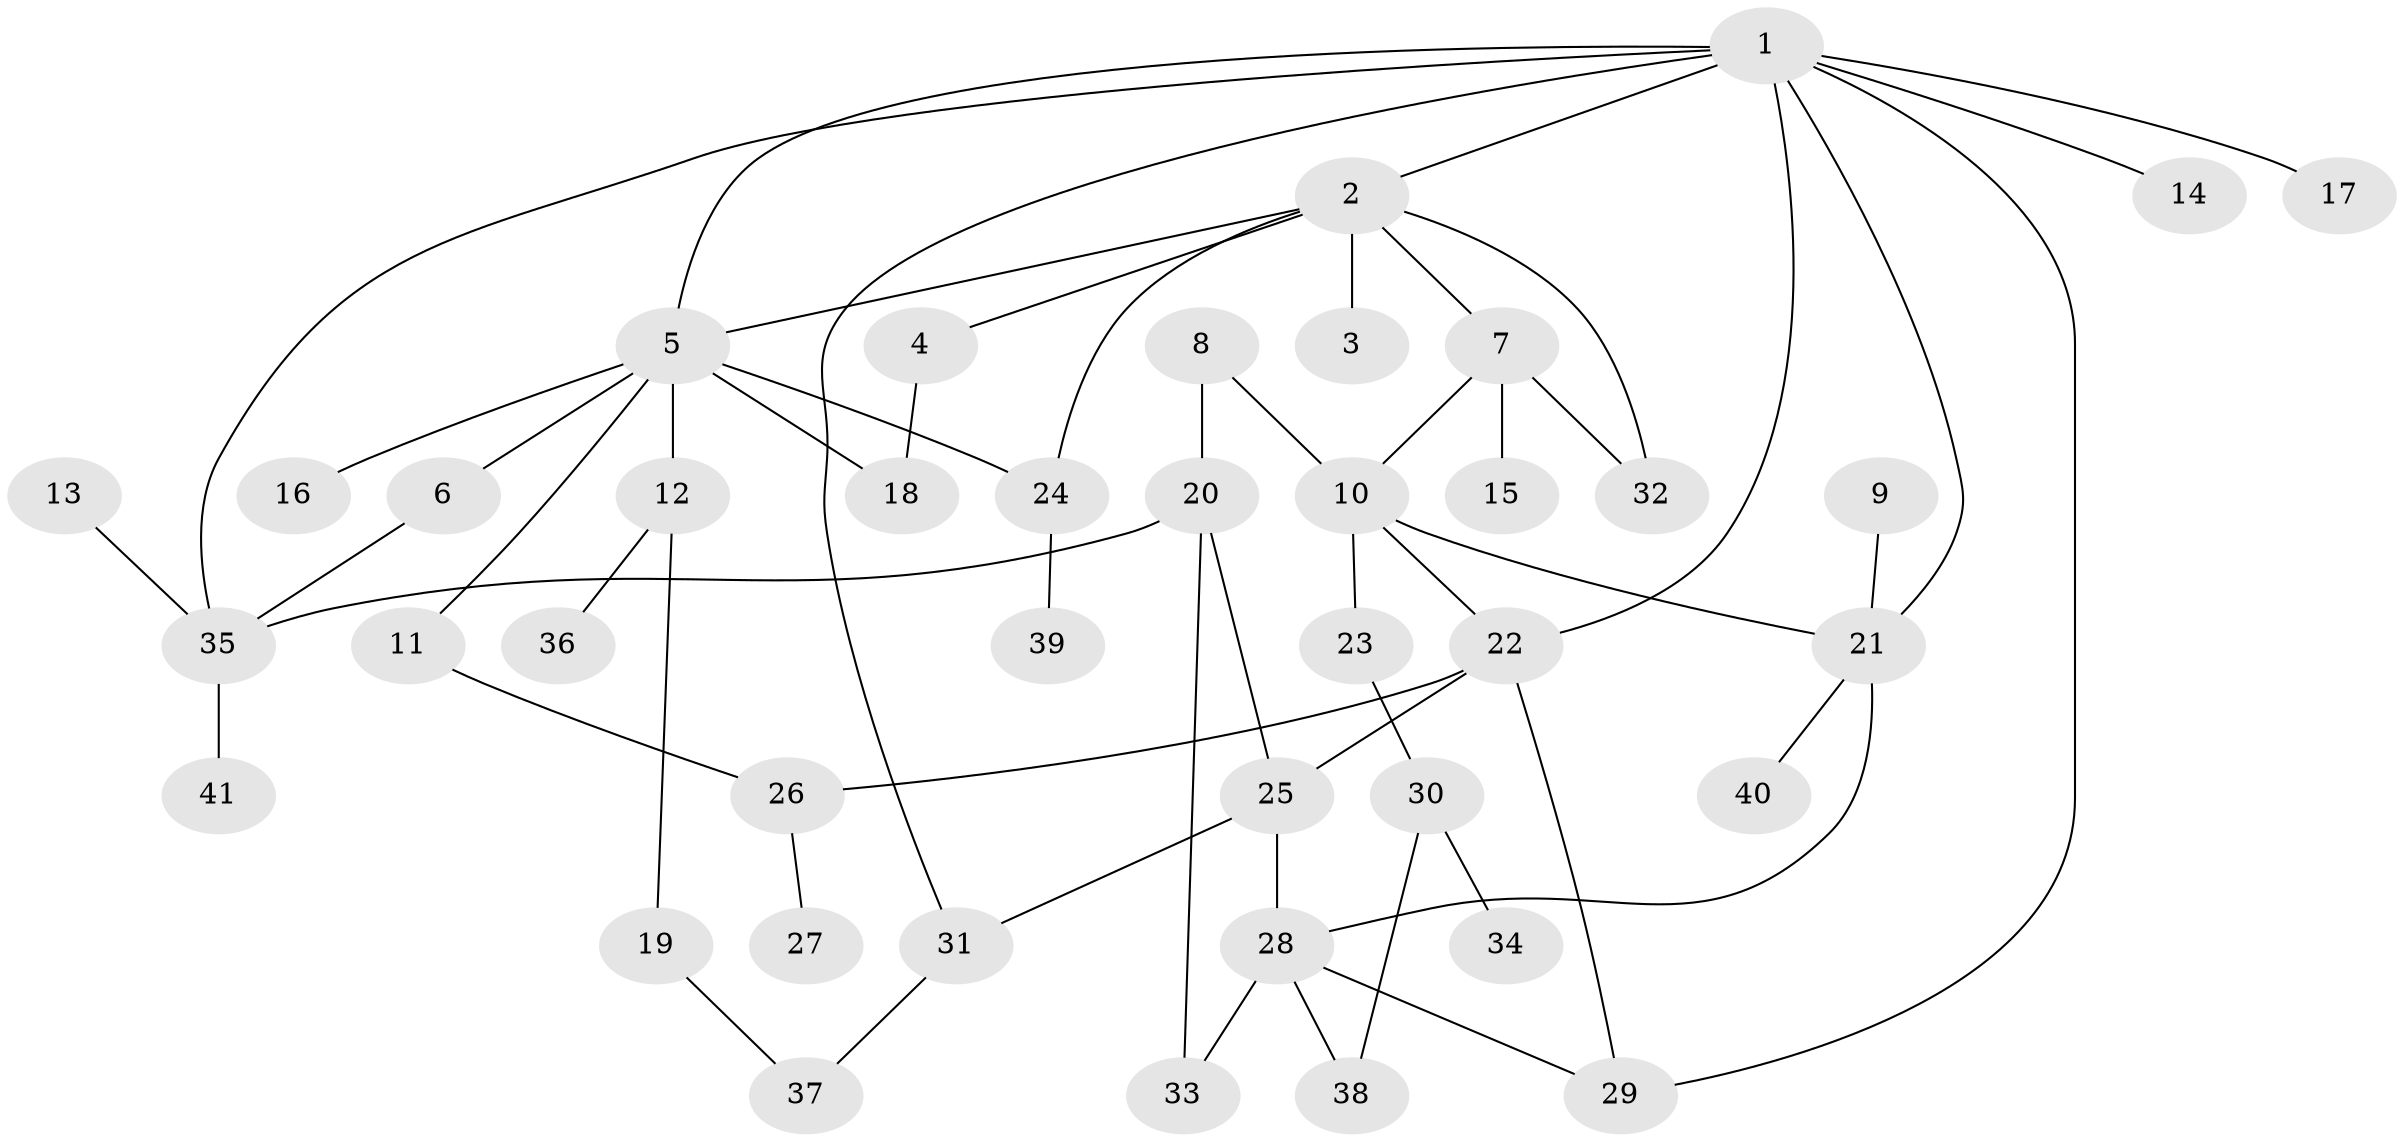 // original degree distribution, {6: 0.037037037037037035, 5: 0.07407407407407407, 2: 0.3333333333333333, 4: 0.08641975308641975, 3: 0.16049382716049382, 1: 0.30864197530864196}
// Generated by graph-tools (version 1.1) at 2025/25/03/09/25 03:25:34]
// undirected, 41 vertices, 57 edges
graph export_dot {
graph [start="1"]
  node [color=gray90,style=filled];
  1;
  2;
  3;
  4;
  5;
  6;
  7;
  8;
  9;
  10;
  11;
  12;
  13;
  14;
  15;
  16;
  17;
  18;
  19;
  20;
  21;
  22;
  23;
  24;
  25;
  26;
  27;
  28;
  29;
  30;
  31;
  32;
  33;
  34;
  35;
  36;
  37;
  38;
  39;
  40;
  41;
  1 -- 2 [weight=1.0];
  1 -- 5 [weight=1.0];
  1 -- 14 [weight=1.0];
  1 -- 17 [weight=1.0];
  1 -- 21 [weight=1.0];
  1 -- 22 [weight=1.0];
  1 -- 29 [weight=1.0];
  1 -- 31 [weight=1.0];
  1 -- 35 [weight=1.0];
  2 -- 3 [weight=1.0];
  2 -- 4 [weight=1.0];
  2 -- 5 [weight=1.0];
  2 -- 7 [weight=1.0];
  2 -- 24 [weight=1.0];
  2 -- 32 [weight=1.0];
  4 -- 18 [weight=1.0];
  5 -- 6 [weight=1.0];
  5 -- 11 [weight=1.0];
  5 -- 12 [weight=1.0];
  5 -- 16 [weight=1.0];
  5 -- 18 [weight=1.0];
  5 -- 24 [weight=1.0];
  6 -- 35 [weight=1.0];
  7 -- 10 [weight=1.0];
  7 -- 15 [weight=1.0];
  7 -- 32 [weight=1.0];
  8 -- 10 [weight=1.0];
  8 -- 20 [weight=1.0];
  9 -- 21 [weight=1.0];
  10 -- 21 [weight=1.0];
  10 -- 22 [weight=1.0];
  10 -- 23 [weight=1.0];
  11 -- 26 [weight=1.0];
  12 -- 19 [weight=1.0];
  12 -- 36 [weight=1.0];
  13 -- 35 [weight=1.0];
  19 -- 37 [weight=1.0];
  20 -- 25 [weight=1.0];
  20 -- 33 [weight=1.0];
  20 -- 35 [weight=1.0];
  21 -- 28 [weight=1.0];
  21 -- 40 [weight=1.0];
  22 -- 25 [weight=1.0];
  22 -- 26 [weight=1.0];
  22 -- 29 [weight=1.0];
  23 -- 30 [weight=1.0];
  24 -- 39 [weight=1.0];
  25 -- 28 [weight=1.0];
  25 -- 31 [weight=1.0];
  26 -- 27 [weight=1.0];
  28 -- 29 [weight=1.0];
  28 -- 33 [weight=1.0];
  28 -- 38 [weight=1.0];
  30 -- 34 [weight=1.0];
  30 -- 38 [weight=1.0];
  31 -- 37 [weight=1.0];
  35 -- 41 [weight=1.0];
}
